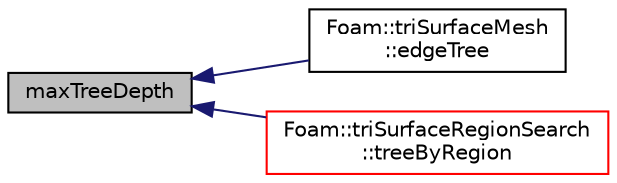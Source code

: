 digraph "maxTreeDepth"
{
  bgcolor="transparent";
  edge [fontname="Helvetica",fontsize="10",labelfontname="Helvetica",labelfontsize="10"];
  node [fontname="Helvetica",fontsize="10",shape=record];
  rankdir="LR";
  Node1 [label="maxTreeDepth",height=0.2,width=0.4,color="black", fillcolor="grey75", style="filled", fontcolor="black"];
  Node1 -> Node2 [dir="back",color="midnightblue",fontsize="10",style="solid",fontname="Helvetica"];
  Node2 [label="Foam::triSurfaceMesh\l::edgeTree",height=0.2,width=0.4,color="black",URL="$a02780.html#aa2b0d45cdd2fbb256015a30db986413b",tooltip="Demand driven construction of octree for boundary edges. "];
  Node1 -> Node3 [dir="back",color="midnightblue",fontsize="10",style="solid",fontname="Helvetica"];
  Node3 [label="Foam::triSurfaceRegionSearch\l::treeByRegion",height=0.2,width=0.4,color="red",URL="$a02784.html#ac02de27ce5f8e8275ab114f72875c760",tooltip="Demand driven construction of octree for each region. "];
}
